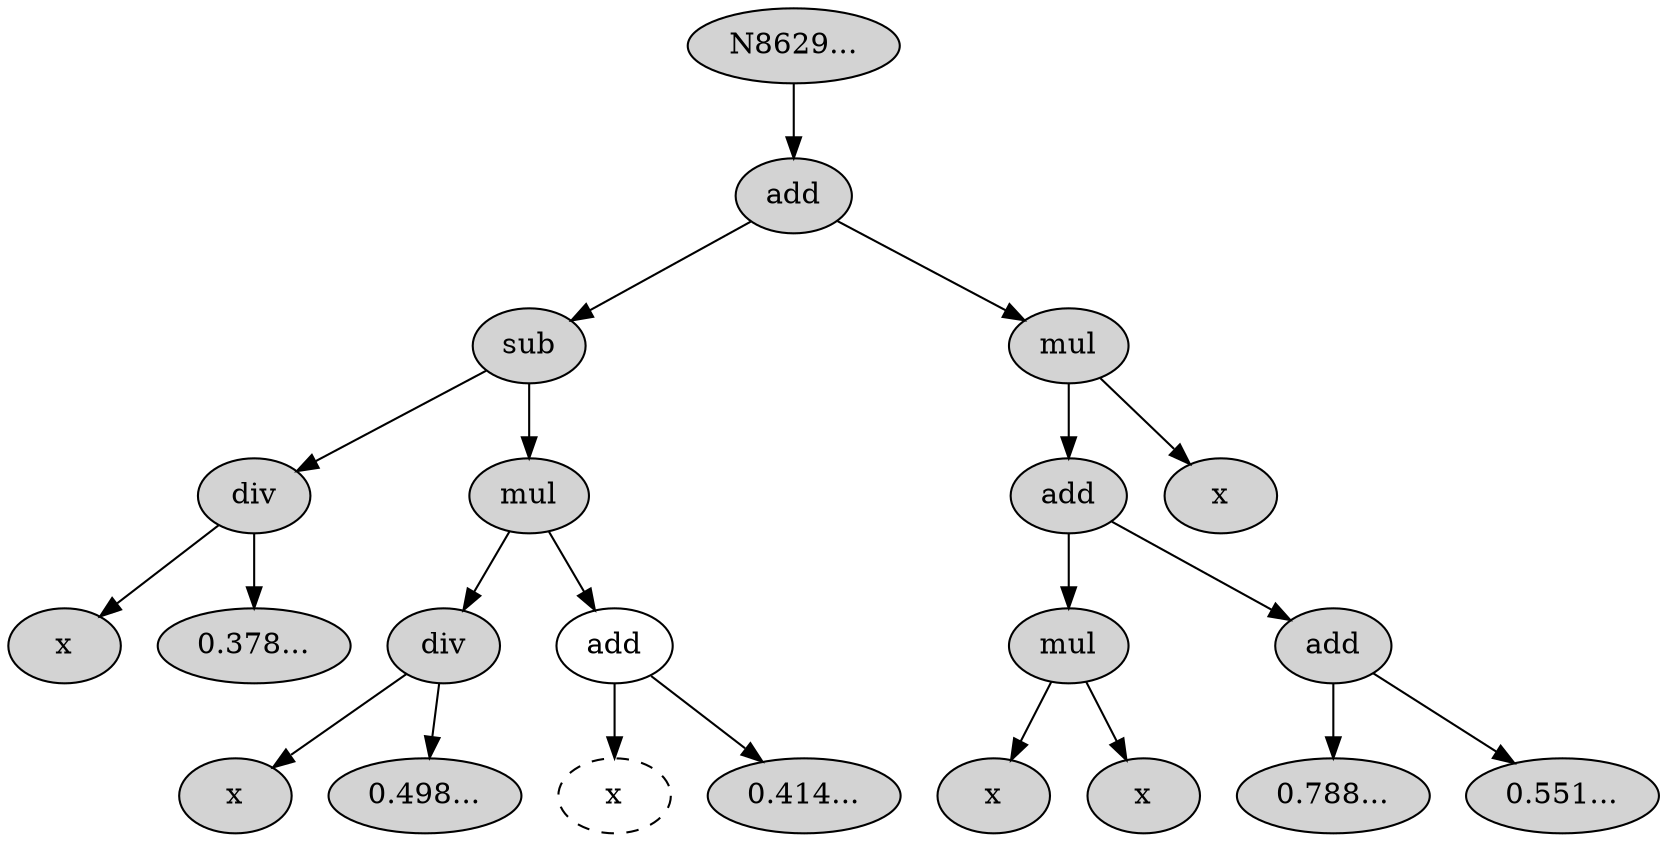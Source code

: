  digraph G862953 {
N862953[ style="filled"  label="N8629..."];
N862953 -> N862954;
N862954[ style="filled"  label="add"];
N862954 -> N862955;
N862955[ style="filled"  label="sub"];
N862955 -> N862956;
N862956[ style="filled"  label="div"];
N862956 -> N862957;
N862957[ style="filled"  label="x"];
N862956 -> N862958;
N862958[ style="filled"  label="0.378..."];
N862955 -> N862959;
N862959[ style="filled"  label="mul"];
N862959 -> N862960;
N862960[ style="filled"  label="div"];
N862960 -> N862961;
N862961[ style="filled"  label="x"];
N862960 -> N862962;
N862962[ style="filled"  label="0.498..."];
N862959 -> N862963;
N862963[ style="solid"  label="add"];
N862963 -> N862982;
N862982[ style="dashed"  label="x"];
N862963 -> N862965;
N862965[ style="filled"  label="0.414..."];
N862954 -> N862966;
N862966[ style="filled"  label="mul"];
N862966 -> N862967;
N862967[ style="filled"  label="add"];
N862967 -> N862968;
N862968[ style="filled"  label="mul"];
N862968 -> N862969;
N862969[ style="filled"  label="x"];
N862968 -> N862970;
N862970[ style="filled"  label="x"];
N862967 -> N862971;
N862971[ style="filled"  label="add"];
N862971 -> N862972;
N862972[ style="filled"  label="0.788..."];
N862971 -> N862973;
N862973[ style="filled"  label="0.551..."];
N862966 -> N862974;
N862974[ style="filled"  label="x"];
}
